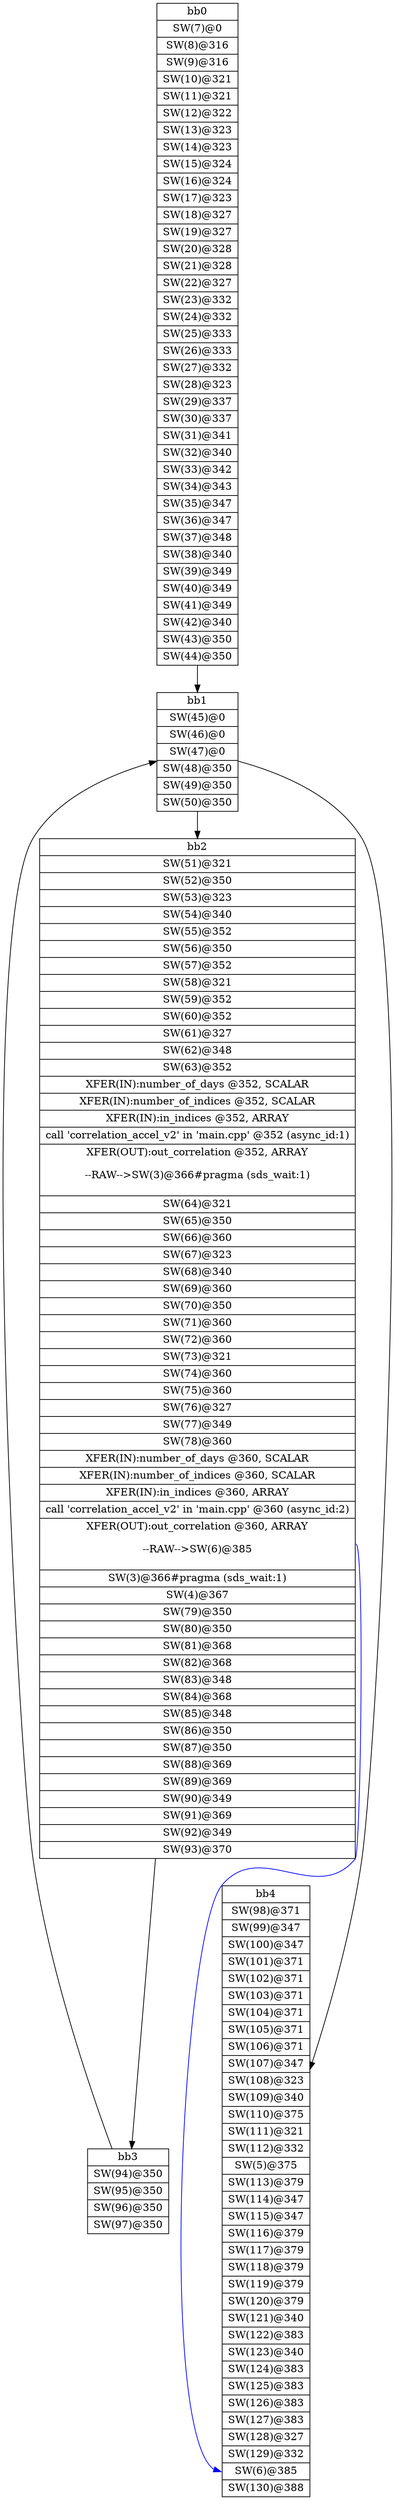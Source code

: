 digraph CDFG {
node [shape=record];
bb0 [shape=record, label = "{bb0|<x0x204c7e0>SW(7)@0\n|<x0x204c0f0>SW(8)@316\n|<x0x204c330>SW(9)@316\n|<x0x2047b70>SW(10)@321\n|<x0x2047d70>SW(11)@321\n|<x0x2047fa0>SW(12)@322\n|<x0x20481d0>SW(13)@323\n|<x0x2048400>SW(14)@323\n|<x0x2048630>SW(15)@324\n|<x0x2048880>SW(16)@324\n|<x0x2048a90>SW(17)@323\n|<x0x2048cd0>SW(18)@327\n|<x0x2048f00>SW(19)@327\n|<x0x2049130>SW(20)@328\n|<x0x2049380>SW(21)@328\n|<x0x2049590>SW(22)@327\n|<x0x20497d0>SW(23)@332\n|<x0x2049a00>SW(24)@332\n|<x0x204ddd0>SW(25)@333\n|<x0x2050030>SW(26)@333\n|<x0x2050240>SW(27)@332\n|<x0x2050480>SW(28)@323\n|<x0x20506b0>SW(29)@337\n|<x0x20508c0>SW(30)@337\n|<x0x2050ae0>SW(31)@341\n|<x0x2050d30>SW(32)@340\n|<x0x2050f80>SW(33)@342\n|<x0x20511f0>SW(34)@343\n|<x0x2051440>SW(35)@347\n|<x0x2051660>SW(36)@347\n|<x0x20518a0>SW(37)@348\n|<x0x2051ad0>SW(38)@340\n|<x0x204de50>SW(39)@349\n|<x0x204e070>SW(40)@349\n|<x0x204e280>SW(41)@349\n|<x0x204e4c0>SW(42)@340\n|<x0x204e710>SW(43)@350\n|<x0x204e950>SW(44)@350\n}"];
bb1 [shape=record, label = "{bb1|<x0x204ecf0>SW(45)@0\n|<x0x204ee60>SW(46)@0\n|<x0x204f000>SW(47)@0\n|<x0x204f1a0>SW(48)@350\n|<x0x204f3d0>SW(49)@350\n|<x0x204f5e0>SW(50)@350\n}"];
bb2 [shape=record, label = "{bb2|<x0x204ebd0>SW(51)@321\n|<x0x204fbb0>SW(52)@350\n|<x0x204fde0>SW(53)@323\n|<x0x2052100>SW(54)@340\n|<x0x2052350>SW(55)@352\n|<x0x2052570>SW(56)@350\n|<x0x20527a0>SW(57)@352\n|<x0x20529b0>SW(58)@321\n|<x0x2052be0>SW(59)@352\n|<x0x2052df0>SW(60)@352\n|<x0x2053010>SW(61)@327\n|<x0x2053240>SW(62)@348\n|<x0x2053470>SW(63)@352\n|<x0x205ce30>XFER(IN):number_of_days @352, SCALAR\n|<x0x205cf10>XFER(IN):number_of_indices @352, SCALAR\n|<x0x205cff0>XFER(IN):in_indices @352, ARRAY\n|<x0x2045f00>call 'correlation_accel_v2' in 'main.cpp' @352 (async_id:1)\n|<x0x205e6a0>XFER(OUT):out_correlation @352, ARRAY\n\n--RAW--\>SW(3)@366#pragma (sds_wait:1)\n\n|<x0x20536c0>SW(64)@321\n|<x0x20538f0>SW(65)@350\n|<x0x2053b20>SW(66)@360\n|<x0x2053d30>SW(67)@323\n|<x0x2053f60>SW(68)@340\n|<x0x20541a0>SW(69)@360\n|<x0x20543c0>SW(70)@350\n|<x0x20545f0>SW(71)@360\n|<x0x2054800>SW(72)@360\n|<x0x2054a10>SW(73)@321\n|<x0x2054c40>SW(74)@360\n|<x0x2054e50>SW(75)@360\n|<x0x2055070>SW(76)@327\n|<x0x20552a0>SW(77)@349\n|<x0x20554d0>SW(78)@360\n|<x0x205e7b0>XFER(IN):number_of_days @360, SCALAR\n|<x0x205e8c0>XFER(IN):number_of_indices @360, SCALAR\n|<x0x205e9d0>XFER(IN):in_indices @360, ARRAY\n|<x0x2042cb0>call 'correlation_accel_v2' in 'main.cpp' @360 (async_id:2)\n|<x0x205eae0>XFER(OUT):out_correlation @360, ARRAY\n\n--RAW--\>SW(6)@385\n\n|<x0x20478a0>SW(3)@366#pragma (sds_wait:1)\n|<x0x204af50>SW(4)@367\n|<x0x2055760>SW(79)@350\n|<x0x2055990>SW(80)@350\n|<x0x2055bc0>SW(81)@368\n|<x0x2055dd0>SW(82)@368\n|<x0x2055fe0>SW(83)@348\n|<x0x2056240>SW(84)@368\n|<x0x2056460>SW(85)@348\n|<x0x20566a0>SW(86)@350\n|<x0x20568d0>SW(87)@350\n|<x0x2056b00>SW(88)@369\n|<x0x2056d10>SW(89)@369\n|<x0x2056f20>SW(90)@349\n|<x0x2057150>SW(91)@369\n|<x0x2057370>SW(92)@349\n|<x0x20575b0>SW(93)@370\n}"];
bb3 [shape=record, label = "{bb3|<x0x20578f0>SW(94)@350\n|<x0x2057b20>SW(95)@350\n|<x0x2057d30>SW(96)@350\n|<x0x2057f70>SW(97)@350\n}"];
bb4 [shape=record, label = "{bb4|<x0x20583f0>SW(98)@371\n|<x0x2058590>SW(99)@347\n|<x0x20587d0>SW(100)@347\n|<x0x2058a00>SW(101)@371\n|<x0x2058c10>SW(102)@371\n|<x0x2058e20>SW(103)@371\n|<x0x2059030>SW(104)@371\n|<x0x2059240>SW(105)@371\n|<x0x20594a0>SW(106)@371\n|<x0x20596c0>SW(107)@347\n|<x0x2059900>SW(108)@323\n|<x0x2059b30>SW(109)@340\n|<x0x2059d80>SW(110)@375\n|<x0x2059fa0>SW(111)@321\n|<x0x205a1d0>SW(112)@332\n|<x0x204a600>SW(5)@375\n|<x0x205a4c0>SW(113)@379\n|<x0x205a640>SW(114)@347\n|<x0x205a880>SW(115)@347\n|<x0x205aab0>SW(116)@379\n|<x0x205acc0>SW(117)@379\n|<x0x205aed0>SW(118)@379\n|<x0x205b0e0>SW(119)@379\n|<x0x205b2f0>SW(120)@379\n|<x0x205b550>SW(121)@340\n|<x0x205b7a0>SW(122)@383\n|<x0x205b9c0>SW(123)@340\n|<x0x205bc10>SW(124)@383\n|<x0x205be20>SW(125)@383\n|<x0x205c030>SW(126)@383\n|<x0x205c240>SW(127)@383\n|<x0x205c480>SW(128)@327\n|<x0x205c6a0>SW(129)@332\n|<x0x204a790>SW(6)@385\n|<x0x205c8f0>SW(130)@388\n}"];
bb0 -> bb1
bb1 -> bb2
bb1 -> bb4
bb2 -> bb3
bb3 -> bb1
bb2:x0x205eae0 -> bb4:x0x204a790[color=blue]
}
